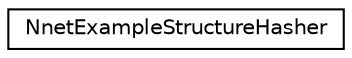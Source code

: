 digraph "Graphical Class Hierarchy"
{
  edge [fontname="Helvetica",fontsize="10",labelfontname="Helvetica",labelfontsize="10"];
  node [fontname="Helvetica",fontsize="10",shape=record];
  rankdir="LR";
  Node0 [label="NnetExampleStructureHasher",height=0.2,width=0.4,color="black", fillcolor="white", style="filled",URL="$structkaldi_1_1nnet3_1_1NnetExampleStructureHasher.html",tooltip="This hashing object hashes just the structural aspects of the NnetExample without looking at the valu..."];
}
